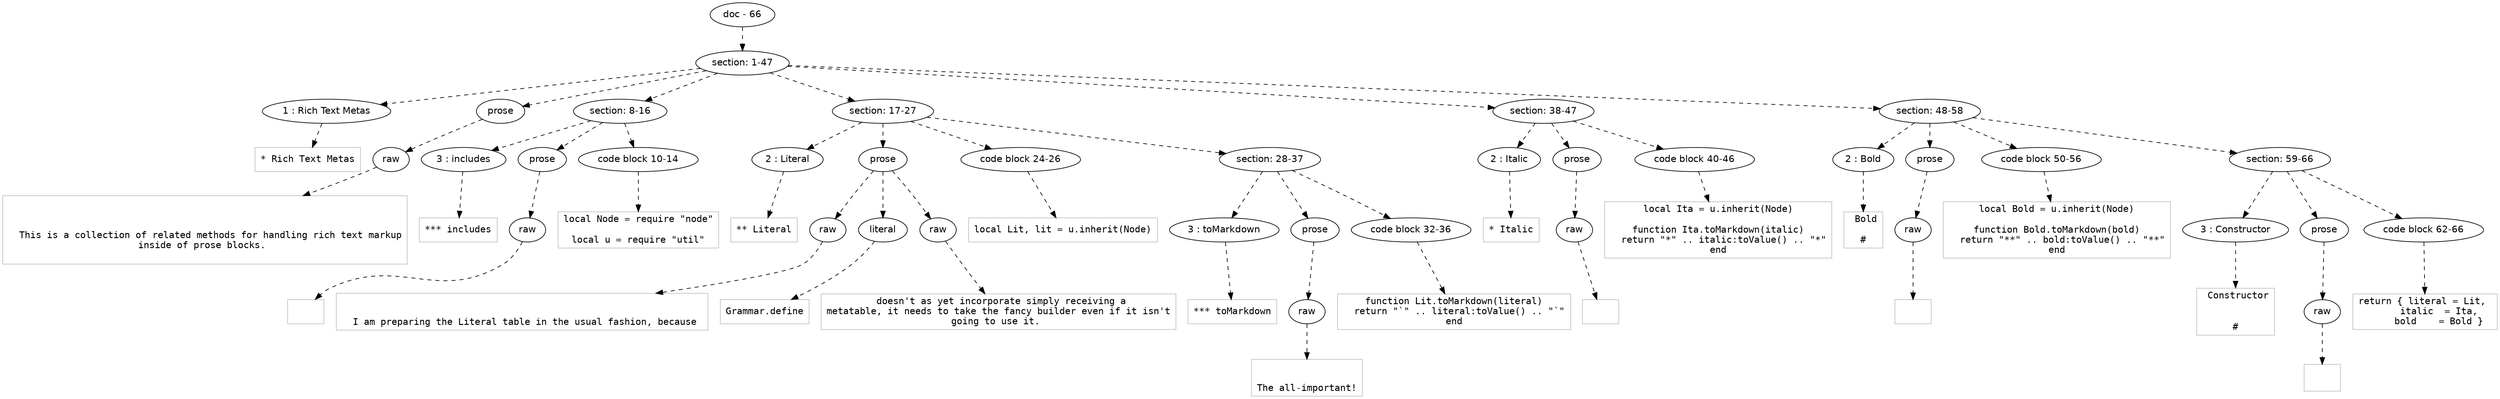 digraph hierarchy {

node [fontname=Helvetica]
edge [style=dashed]

doc_0 [label="doc - 66"]


doc_0 -> { section_1}
{rank=same; section_1}

section_1 [label="section: 1-47"]


section_1 -> { header_2 prose_3 section_4 section_5 section_6 section_7}
{rank=same; header_2 prose_3 section_4 section_5 section_6 section_7}

header_2 [label="1 : Rich Text Metas"]

prose_3 [label="prose"]

section_4 [label="section: 8-16"]

section_5 [label="section: 17-27"]

section_6 [label="section: 38-47"]

section_7 [label="section: 48-58"]


header_2 -> leaf_8
leaf_8  [color=Gray,shape=rectangle,fontname=Inconsolata,label="* Rich Text Metas"]
prose_3 -> { raw_9}
{rank=same; raw_9}

raw_9 [label="raw"]


raw_9 -> leaf_10
leaf_10  [color=Gray,shape=rectangle,fontname=Inconsolata,label="


  This is a collection of related methods for handling rich text markup
inside of prose blocks. 

"]
section_4 -> { header_11 prose_12 codeblock_13}
{rank=same; header_11 prose_12 codeblock_13}

header_11 [label="3 : includes"]

prose_12 [label="prose"]

codeblock_13 [label="code block 10-14"]


header_11 -> leaf_14
leaf_14  [color=Gray,shape=rectangle,fontname=Inconsolata,label="*** includes"]
prose_12 -> { raw_15}
{rank=same; raw_15}

raw_15 [label="raw"]


raw_15 -> leaf_16
leaf_16  [color=Gray,shape=rectangle,fontname=Inconsolata,label="
"]
codeblock_13 -> leaf_17
leaf_17  [color=Gray,shape=rectangle,fontname=Inconsolata,label="local Node = require \"node\"

local u = require \"util\""]
section_5 -> { header_18 prose_19 codeblock_20 section_21}
{rank=same; header_18 prose_19 codeblock_20 section_21}

header_18 [label="2 : Literal"]

prose_19 [label="prose"]

codeblock_20 [label="code block 24-26"]

section_21 [label="section: 28-37"]


header_18 -> leaf_22
leaf_22  [color=Gray,shape=rectangle,fontname=Inconsolata,label="** Literal"]
prose_19 -> { raw_23 literal_24 raw_25}
{rank=same; raw_23 literal_24 raw_25}

raw_23 [label="raw"]

literal_24 [label="literal"]

raw_25 [label="raw"]


raw_23 -> leaf_26
leaf_26  [color=Gray,shape=rectangle,fontname=Inconsolata,label="

  I am preparing the Literal table in the usual fashion, because "]
literal_24 -> leaf_27
leaf_27  [color=Gray,shape=rectangle,fontname=Inconsolata,label="Grammar.define"]
raw_25 -> leaf_28
leaf_28  [color=Gray,shape=rectangle,fontname=Inconsolata,label=" doesn't as yet incorporate simply receiving a
metatable, it needs to take the fancy builder even if it isn't
going to use it. 
"]
codeblock_20 -> leaf_29
leaf_29  [color=Gray,shape=rectangle,fontname=Inconsolata,label="local Lit, lit = u.inherit(Node)"]
section_21 -> { header_30 prose_31 codeblock_32}
{rank=same; header_30 prose_31 codeblock_32}

header_30 [label="3 : toMarkdown"]

prose_31 [label="prose"]

codeblock_32 [label="code block 32-36"]


header_30 -> leaf_33
leaf_33  [color=Gray,shape=rectangle,fontname=Inconsolata,label="*** toMarkdown"]
prose_31 -> { raw_34}
{rank=same; raw_34}

raw_34 [label="raw"]


raw_34 -> leaf_35
leaf_35  [color=Gray,shape=rectangle,fontname=Inconsolata,label="

The all-important!
"]
codeblock_32 -> leaf_36
leaf_36  [color=Gray,shape=rectangle,fontname=Inconsolata,label="function Lit.toMarkdown(literal)
  return \"`\" .. literal:toValue() .. \"`\"
end"]
section_6 -> { header_37 prose_38 codeblock_39}
{rank=same; header_37 prose_38 codeblock_39}

header_37 [label="2 : Italic"]

prose_38 [label="prose"]

codeblock_39 [label="code block 40-46"]


header_37 -> leaf_40
leaf_40  [color=Gray,shape=rectangle,fontname=Inconsolata,label="* Italic
"]
prose_38 -> { raw_41}
{rank=same; raw_41}

raw_41 [label="raw"]


raw_41 -> leaf_42
leaf_42  [color=Gray,shape=rectangle,fontname=Inconsolata,label="
"]
codeblock_39 -> leaf_43
leaf_43  [color=Gray,shape=rectangle,fontname=Inconsolata,label="local Ita = u.inherit(Node)

function Ita.toMarkdown(italic)
  return \"*\" .. italic:toValue() .. \"*\"
end"]
section_7 -> { header_44 prose_45 codeblock_46 section_47}
{rank=same; header_44 prose_45 codeblock_46 section_47}

header_44 [label="2 : Bold"]

prose_45 [label="prose"]

codeblock_46 [label="code block 50-56"]

section_47 [label="section: 59-66"]


header_44 -> leaf_48
leaf_48  [color=Gray,shape=rectangle,fontname=Inconsolata,label=" Bold

#"]
prose_45 -> { raw_49}
{rank=same; raw_49}

raw_49 [label="raw"]


raw_49 -> leaf_50
leaf_50  [color=Gray,shape=rectangle,fontname=Inconsolata,label="
"]
codeblock_46 -> leaf_51
leaf_51  [color=Gray,shape=rectangle,fontname=Inconsolata,label="local Bold = u.inherit(Node)

function Bold.toMarkdown(bold)
  return \"**\" .. bold:toValue() .. \"**\"
end"]
section_47 -> { header_52 prose_53 codeblock_54}
{rank=same; header_52 prose_53 codeblock_54}

header_52 [label="3 : Constructor"]

prose_53 [label="prose"]

codeblock_54 [label="code block 62-66"]


header_52 -> leaf_55
leaf_55  [color=Gray,shape=rectangle,fontname=Inconsolata,label=" Constructor


#"]
prose_53 -> { raw_56}
{rank=same; raw_56}

raw_56 [label="raw"]


raw_56 -> leaf_57
leaf_57  [color=Gray,shape=rectangle,fontname=Inconsolata,label="

"]
codeblock_54 -> leaf_58
leaf_58  [color=Gray,shape=rectangle,fontname=Inconsolata,label="return { literal = Lit, 
     italic  = Ita,
     bold    = Bold }"]

}
